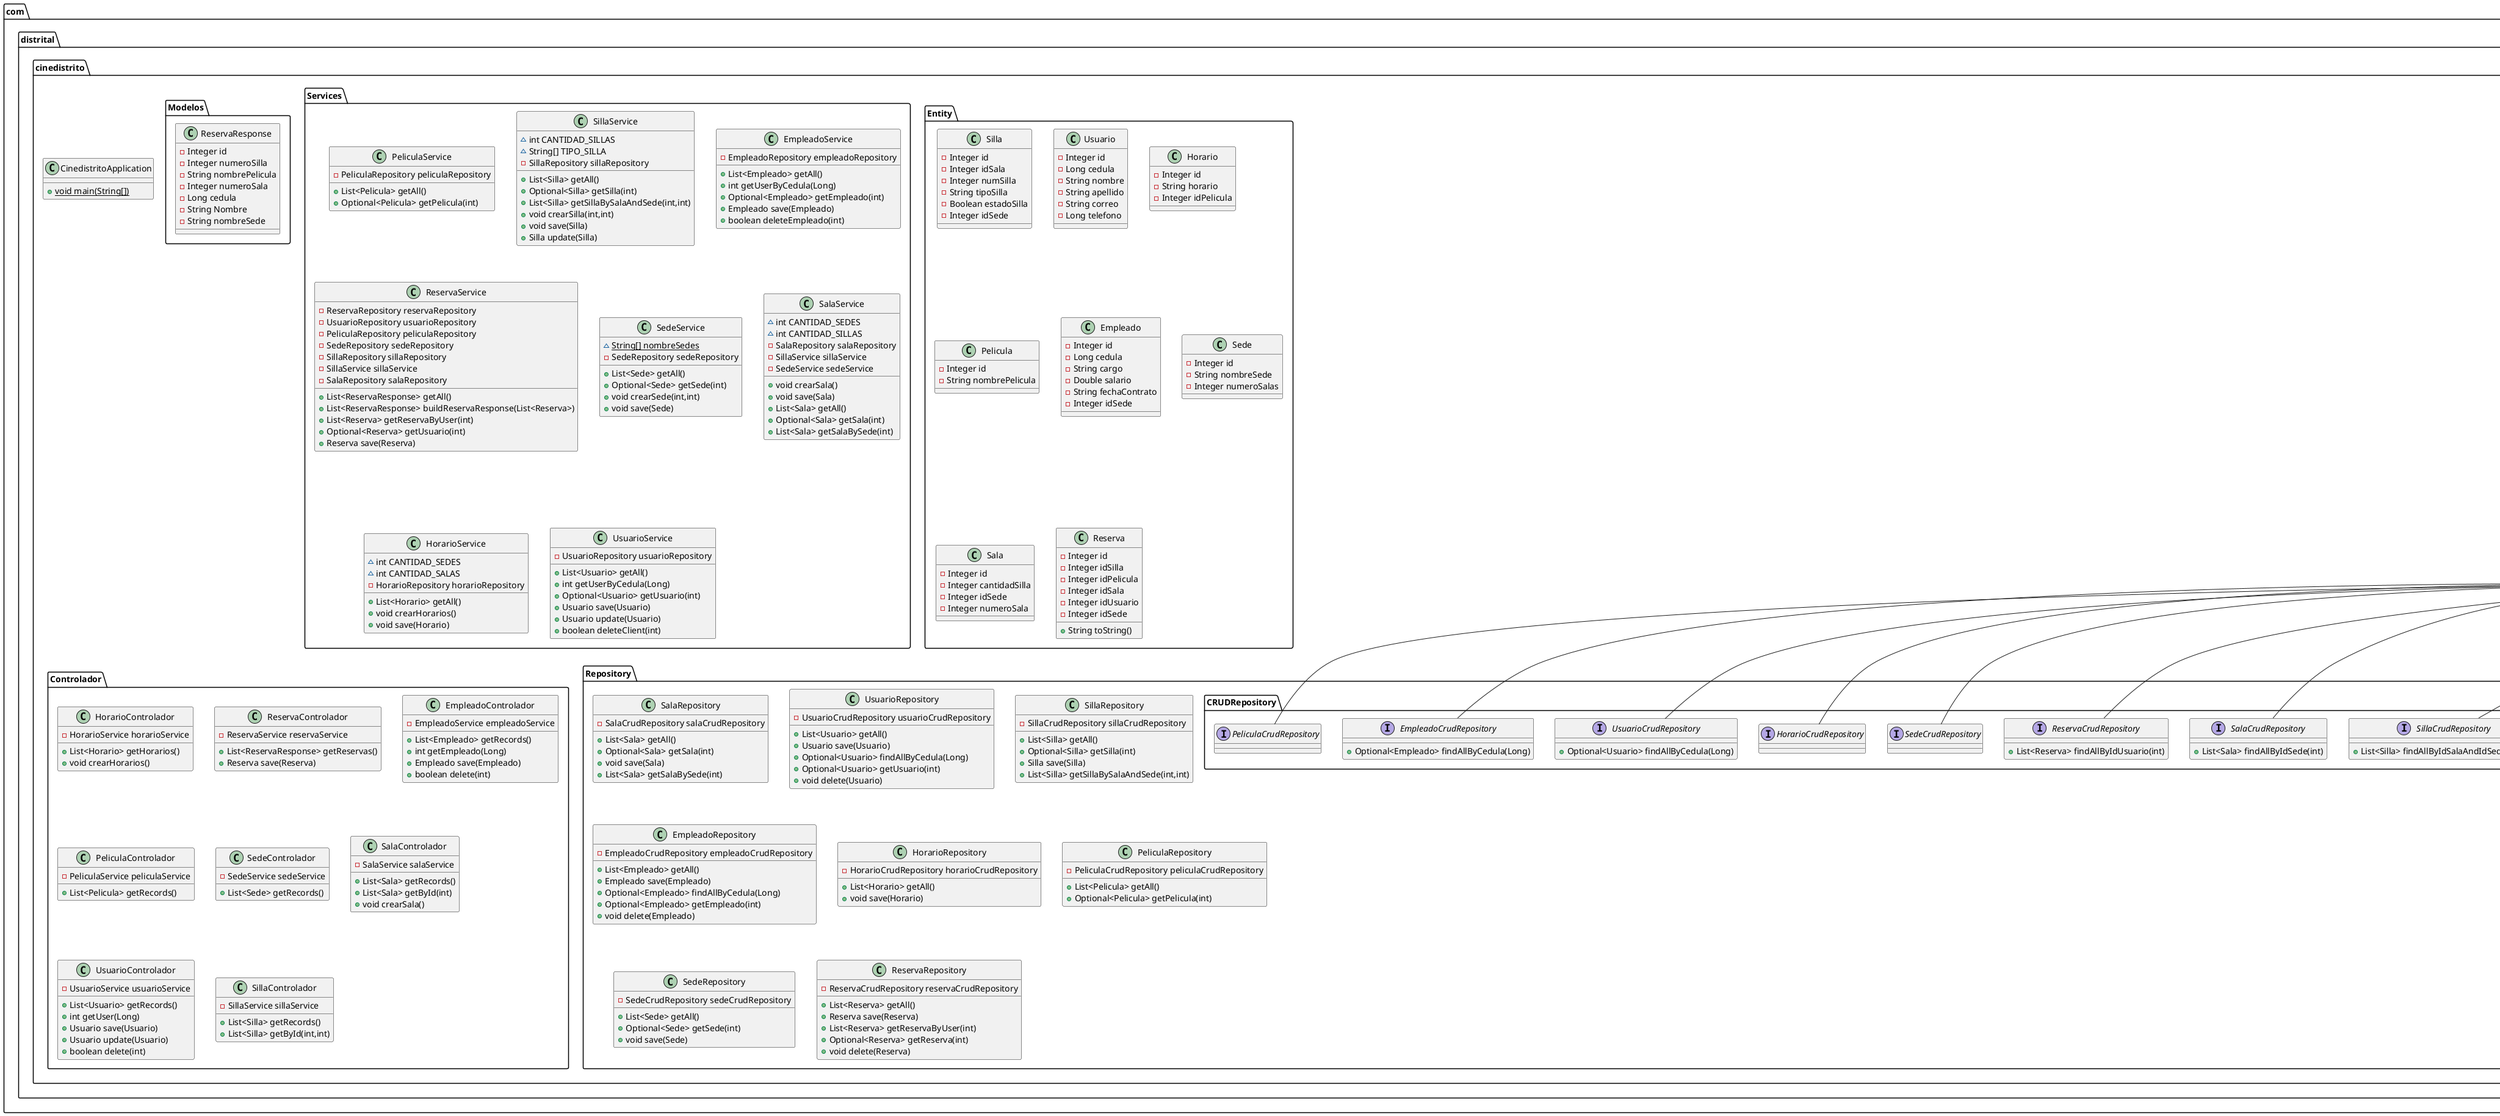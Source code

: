 @startuml
class com.distrital.cinedistrito.CinedistritoApplication {
+ {static} void main(String[])
}
class com.distrital.cinedistrito.Entity.Silla {
- Integer id
- Integer idSala
- Integer numSilla
- String tipoSilla
- Boolean estadoSilla
- Integer idSede
}
class com.distrital.cinedistrito.Services.PeliculaService {
- PeliculaRepository peliculaRepository
+ List<Pelicula> getAll()
+ Optional<Pelicula> getPelicula(int)
}
class com.distrital.cinedistrito.Entity.Usuario {
- Integer id
- Long cedula
- String nombre
- String apellido
- String correo
- Long telefono
}
interface com.distrital.cinedistrito.Repository.CRUDRepository.SillaCrudRepository {
+ List<Silla> findAllByIdSalaAndIdSede(int,int)
}
class com.distrital.cinedistrito.Repository.SalaRepository {
- SalaCrudRepository salaCrudRepository
+ List<Sala> getAll()
+ Optional<Sala> getSala(int)
+ void save(Sala)
+ List<Sala> getSalaBySede(int)
}
class com.distrital.cinedistrito.Repository.UsuarioRepository {
- UsuarioCrudRepository usuarioCrudRepository
+ List<Usuario> getAll()
+ Usuario save(Usuario)
+ Optional<Usuario> findAllByCedula(Long)
+ Optional<Usuario> getUsuario(int)
+ void delete(Usuario)
}
class com.distrital.cinedistrito.Entity.Horario {
- Integer id
- String horario
- Integer idPelicula
}
class com.distrital.cinedistrito.Services.SillaService {
~ int CANTIDAD_SILLAS
~ String[] TIPO_SILLA
- SillaRepository sillaRepository
+ List<Silla> getAll()
+ Optional<Silla> getSilla(int)
+ List<Silla> getSillaBySalaAndSede(int,int)
+ void crearSilla(int,int)
+ void save(Silla)
+ Silla update(Silla)
}
class com.distrital.cinedistrito.Repository.SillaRepository {
- SillaCrudRepository sillaCrudRepository
+ List<Silla> getAll()
+ Optional<Silla> getSilla(int)
+ Silla save(Silla)
+ List<Silla> getSillaBySalaAndSede(int,int)
}
class com.distrital.cinedistrito.Repository.EmpleadoRepository {
- EmpleadoCrudRepository empleadoCrudRepository
+ List<Empleado> getAll()
+ Empleado save(Empleado)
+ Optional<Empleado> findAllByCedula(Long)
+ Optional<Empleado> getEmpleado(int)
+ void delete(Empleado)
}
class com.distrital.cinedistrito.Controlador.HorarioControlador {
- HorarioService horarioService
+ List<Horario> getHorarios()
+ void crearHorarios()
}
class com.distrital.cinedistrito.Entity.Pelicula {
- Integer id
- String nombrePelicula
}
interface com.distrital.cinedistrito.Repository.CRUDRepository.SalaCrudRepository {
+ List<Sala> findAllByIdSede(int)
}
class com.distrital.cinedistrito.Services.EmpleadoService {
- EmpleadoRepository empleadoRepository
+ List<Empleado> getAll()
+ int getUserByCedula(Long)
+ Optional<Empleado> getEmpleado(int)
+ Empleado save(Empleado)
+ boolean deleteEmpleado(int)
}
class com.distrital.cinedistrito.Controlador.ReservaControlador {
- ReservaService reservaService
+ List<ReservaResponse> getReservas()
+ Reserva save(Reserva)
}
interface com.distrital.cinedistrito.Repository.CRUDRepository.ReservaCrudRepository {
+ List<Reserva> findAllByIdUsuario(int)
}
class com.distrital.cinedistrito.Services.ReservaService {
- ReservaRepository reservaRepository
- UsuarioRepository usuarioRepository
- PeliculaRepository peliculaRepository
- SedeRepository sedeRepository
- SillaRepository sillaRepository
- SillaService sillaService
- SalaRepository salaRepository
+ List<ReservaResponse> getAll()
+ List<ReservaResponse> buildReservaResponse(List<Reserva>)
+ List<Reserva> getReservaByUser(int)
+ Optional<Reserva> getUsuario(int)
+ Reserva save(Reserva)
}
interface com.distrital.cinedistrito.Repository.CRUDRepository.SedeCrudRepository {
}
class com.distrital.cinedistrito.Controlador.EmpleadoControlador {
- EmpleadoService empleadoService
+ List<Empleado> getRecords()
+ int getEmpleado(Long)
+ Empleado save(Empleado)
+ boolean delete(int)
}
class com.distrital.cinedistrito.Controlador.PeliculaControlador {
- PeliculaService peliculaService
+ List<Pelicula> getRecords()
}
interface com.distrital.cinedistrito.Repository.CRUDRepository.HorarioCrudRepository {
}
interface com.distrital.cinedistrito.Repository.CRUDRepository.UsuarioCrudRepository {
+ Optional<Usuario> findAllByCedula(Long)
}
class com.distrital.cinedistrito.Entity.Empleado {
- Integer id
- Long cedula
- String cargo
- Double salario
- String fechaContrato
- Integer idSede
}
class com.distrital.cinedistrito.Controlador.SedeControlador {
- SedeService sedeService
+ List<Sede> getRecords()
}
class com.distrital.cinedistrito.Services.SedeService {
~ {static} String[] nombreSedes
- SedeRepository sedeRepository
+ List<Sede> getAll()
+ Optional<Sede> getSede(int)
+ void crearSede(int,int)
+ void save(Sede)
}
class com.distrital.cinedistrito.Entity.Sede {
- Integer id
- String nombreSede
- Integer numeroSalas
}
class com.distrital.cinedistrito.Modelos.ReservaResponse {
- Integer id
- Integer numeroSilla
- String nombrePelicula
- Integer numeroSala
- Long cedula
- String Nombre
- String nombreSede
}
class com.distrital.cinedistrito.Repository.HorarioRepository {
- HorarioCrudRepository horarioCrudRepository
+ List<Horario> getAll()
+ void save(Horario)
}
class com.distrital.cinedistrito.Services.SalaService {
~ int CANTIDAD_SEDES
~ int CANTIDAD_SILLAS
- SalaRepository salaRepository
- SillaService sillaService
- SedeService sedeService
+ void crearSala()
+ void save(Sala)
+ List<Sala> getAll()
+ Optional<Sala> getSala(int)
+ List<Sala> getSalaBySede(int)
}
class com.distrital.cinedistrito.Repository.PeliculaRepository {
- PeliculaCrudRepository peliculaCrudRepository
+ List<Pelicula> getAll()
+ Optional<Pelicula> getPelicula(int)
}
class com.distrital.cinedistrito.Entity.Sala {
- Integer id
- Integer cantidadSilla
- Integer idSede
- Integer numeroSala
}
interface com.distrital.cinedistrito.Repository.CRUDRepository.EmpleadoCrudRepository {
+ Optional<Empleado> findAllByCedula(Long)
}
class com.distrital.cinedistrito.Controlador.SalaControlador {
- SalaService salaService
+ List<Sala> getRecords()
+ List<Sala> getById(int)
+ void crearSala()
}
class com.distrital.cinedistrito.Controlador.UsuarioControlador {
- UsuarioService usuarioService
+ List<Usuario> getRecords()
+ int getUser(Long)
+ Usuario save(Usuario)
+ Usuario update(Usuario)
+ boolean delete(int)
}
class com.distrital.cinedistrito.Services.HorarioService {
~ int CANTIDAD_SEDES
~ int CANTIDAD_SALAS
- HorarioRepository horarioRepository
+ List<Horario> getAll()
+ void crearHorarios()
+ void save(Horario)
}
interface com.distrital.cinedistrito.Repository.CRUDRepository.PeliculaCrudRepository {
}
class com.distrital.cinedistrito.Services.UsuarioService {
- UsuarioRepository usuarioRepository
+ List<Usuario> getAll()
+ int getUserByCedula(Long)
+ Optional<Usuario> getUsuario(int)
+ Usuario save(Usuario)
+ Usuario update(Usuario)
+ boolean deleteClient(int)
}
class com.distrital.cinedistrito.Controlador.SillaControlador {
- SillaService sillaService
+ List<Silla> getRecords()
+ List<Silla> getById(int,int)
}
class com.distrital.cinedistrito.Repository.SedeRepository {
- SedeCrudRepository sedeCrudRepository
+ List<Sede> getAll()
+ Optional<Sede> getSede(int)
+ void save(Sede)
}
class com.distrital.cinedistrito.Entity.Reserva {
- Integer id
- Integer idSilla
- Integer idPelicula
- Integer idSala
- Integer idUsuario
- Integer idSede
+ String toString()
}
class com.distrital.cinedistrito.Repository.ReservaRepository {
- ReservaCrudRepository reservaCrudRepository
+ List<Reserva> getAll()
+ Reserva save(Reserva)
+ List<Reserva> getReservaByUser(int)
+ Optional<Reserva> getReserva(int)
+ void delete(Reserva)
}


org.springframework.data.repository.CrudRepository <|-- com.distrital.cinedistrito.Repository.CRUDRepository.SillaCrudRepository
org.springframework.data.repository.CrudRepository <|-- com.distrital.cinedistrito.Repository.CRUDRepository.SalaCrudRepository
org.springframework.data.repository.CrudRepository <|-- com.distrital.cinedistrito.Repository.CRUDRepository.ReservaCrudRepository
org.springframework.data.repository.CrudRepository <|-- com.distrital.cinedistrito.Repository.CRUDRepository.SedeCrudRepository
org.springframework.data.repository.CrudRepository <|-- com.distrital.cinedistrito.Repository.CRUDRepository.HorarioCrudRepository
org.springframework.data.repository.CrudRepository <|-- com.distrital.cinedistrito.Repository.CRUDRepository.UsuarioCrudRepository
org.springframework.data.repository.CrudRepository <|-- com.distrital.cinedistrito.Repository.CRUDRepository.EmpleadoCrudRepository
org.springframework.data.repository.CrudRepository <|-- com.distrital.cinedistrito.Repository.CRUDRepository.PeliculaCrudRepository
@enduml